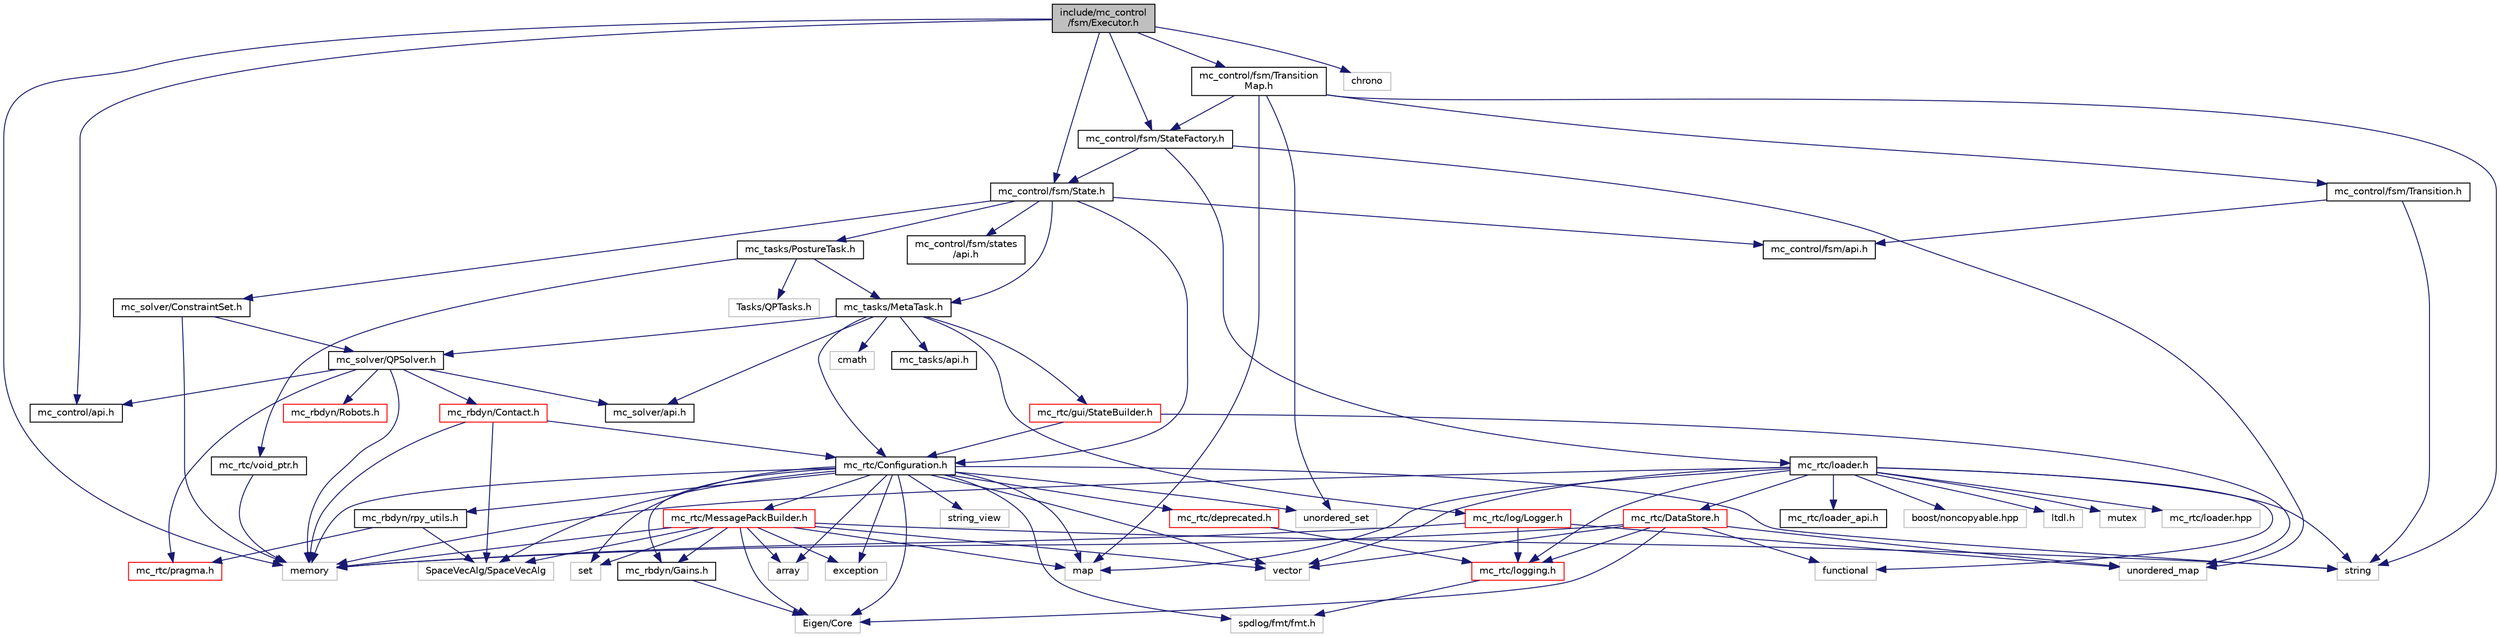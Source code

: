 digraph "include/mc_control/fsm/Executor.h"
{
 // INTERACTIVE_SVG=YES
  edge [fontname="Helvetica",fontsize="10",labelfontname="Helvetica",labelfontsize="10"];
  node [fontname="Helvetica",fontsize="10",shape=record];
  Node0 [label="include/mc_control\l/fsm/Executor.h",height=0.2,width=0.4,color="black", fillcolor="grey75", style="filled", fontcolor="black"];
  Node0 -> Node1 [color="midnightblue",fontsize="10",style="solid",fontname="Helvetica"];
  Node1 [label="mc_control/api.h",height=0.2,width=0.4,color="black", fillcolor="white", style="filled",URL="$include_2mc__control_2api_8h.html"];
  Node0 -> Node2 [color="midnightblue",fontsize="10",style="solid",fontname="Helvetica"];
  Node2 [label="mc_control/fsm/State.h",height=0.2,width=0.4,color="black", fillcolor="white", style="filled",URL="$State_8h.html"];
  Node2 -> Node3 [color="midnightblue",fontsize="10",style="solid",fontname="Helvetica"];
  Node3 [label="mc_control/fsm/api.h",height=0.2,width=0.4,color="black", fillcolor="white", style="filled",URL="$include_2mc__control_2fsm_2api_8h.html"];
  Node2 -> Node4 [color="midnightblue",fontsize="10",style="solid",fontname="Helvetica"];
  Node4 [label="mc_control/fsm/states\l/api.h",height=0.2,width=0.4,color="black", fillcolor="white", style="filled",URL="$include_2mc__control_2fsm_2states_2api_8h.html"];
  Node2 -> Node5 [color="midnightblue",fontsize="10",style="solid",fontname="Helvetica"];
  Node5 [label="mc_solver/ConstraintSet.h",height=0.2,width=0.4,color="black", fillcolor="white", style="filled",URL="$ConstraintSet_8h.html"];
  Node5 -> Node6 [color="midnightblue",fontsize="10",style="solid",fontname="Helvetica"];
  Node6 [label="mc_solver/QPSolver.h",height=0.2,width=0.4,color="black", fillcolor="white", style="filled",URL="$QPSolver_8h.html"];
  Node6 -> Node7 [color="midnightblue",fontsize="10",style="solid",fontname="Helvetica"];
  Node7 [label="mc_solver/api.h",height=0.2,width=0.4,color="black", fillcolor="white", style="filled",URL="$include_2mc__solver_2api_8h.html"];
  Node6 -> Node1 [color="midnightblue",fontsize="10",style="solid",fontname="Helvetica"];
  Node6 -> Node8 [color="midnightblue",fontsize="10",style="solid",fontname="Helvetica"];
  Node8 [label="mc_rbdyn/Contact.h",height=0.2,width=0.4,color="red", fillcolor="white", style="filled",URL="$mc__rbdyn_2Contact_8h.html"];
  Node8 -> Node10 [color="midnightblue",fontsize="10",style="solid",fontname="Helvetica"];
  Node10 [label="mc_rtc/Configuration.h",height=0.2,width=0.4,color="black", fillcolor="white", style="filled",URL="$mc__rtc_2Configuration_8h.html"];
  Node10 -> Node11 [color="midnightblue",fontsize="10",style="solid",fontname="Helvetica"];
  Node11 [label="mc_rtc/MessagePackBuilder.h",height=0.2,width=0.4,color="red", fillcolor="white", style="filled",URL="$MessagePackBuilder_8h.html"];
  Node11 -> Node13 [color="midnightblue",fontsize="10",style="solid",fontname="Helvetica"];
  Node13 [label="mc_rbdyn/Gains.h",height=0.2,width=0.4,color="black", fillcolor="white", style="filled",URL="$Gains_8h.html"];
  Node13 -> Node14 [color="midnightblue",fontsize="10",style="solid",fontname="Helvetica"];
  Node14 [label="Eigen/Core",height=0.2,width=0.4,color="grey75", fillcolor="white", style="filled"];
  Node11 -> Node15 [color="midnightblue",fontsize="10",style="solid",fontname="Helvetica"];
  Node15 [label="SpaceVecAlg/SpaceVecAlg",height=0.2,width=0.4,color="grey75", fillcolor="white", style="filled"];
  Node11 -> Node14 [color="midnightblue",fontsize="10",style="solid",fontname="Helvetica"];
  Node11 -> Node16 [color="midnightblue",fontsize="10",style="solid",fontname="Helvetica"];
  Node16 [label="array",height=0.2,width=0.4,color="grey75", fillcolor="white", style="filled"];
  Node11 -> Node17 [color="midnightblue",fontsize="10",style="solid",fontname="Helvetica"];
  Node17 [label="exception",height=0.2,width=0.4,color="grey75", fillcolor="white", style="filled"];
  Node11 -> Node18 [color="midnightblue",fontsize="10",style="solid",fontname="Helvetica"];
  Node18 [label="map",height=0.2,width=0.4,color="grey75", fillcolor="white", style="filled"];
  Node11 -> Node19 [color="midnightblue",fontsize="10",style="solid",fontname="Helvetica"];
  Node19 [label="memory",height=0.2,width=0.4,color="grey75", fillcolor="white", style="filled"];
  Node11 -> Node20 [color="midnightblue",fontsize="10",style="solid",fontname="Helvetica"];
  Node20 [label="set",height=0.2,width=0.4,color="grey75", fillcolor="white", style="filled"];
  Node11 -> Node21 [color="midnightblue",fontsize="10",style="solid",fontname="Helvetica"];
  Node21 [label="string",height=0.2,width=0.4,color="grey75", fillcolor="white", style="filled"];
  Node11 -> Node22 [color="midnightblue",fontsize="10",style="solid",fontname="Helvetica"];
  Node22 [label="vector",height=0.2,width=0.4,color="grey75", fillcolor="white", style="filled"];
  Node10 -> Node23 [color="midnightblue",fontsize="10",style="solid",fontname="Helvetica"];
  Node23 [label="mc_rtc/deprecated.h",height=0.2,width=0.4,color="red", fillcolor="white", style="filled",URL="$deprecated_8h.html"];
  Node23 -> Node24 [color="midnightblue",fontsize="10",style="solid",fontname="Helvetica"];
  Node24 [label="mc_rtc/logging.h",height=0.2,width=0.4,color="red", fillcolor="white", style="filled",URL="$logging_8h.html"];
  Node24 -> Node26 [color="midnightblue",fontsize="10",style="solid",fontname="Helvetica"];
  Node26 [label="spdlog/fmt/fmt.h",height=0.2,width=0.4,color="grey75", fillcolor="white", style="filled"];
  Node10 -> Node13 [color="midnightblue",fontsize="10",style="solid",fontname="Helvetica"];
  Node10 -> Node31 [color="midnightblue",fontsize="10",style="solid",fontname="Helvetica"];
  Node31 [label="mc_rbdyn/rpy_utils.h",height=0.2,width=0.4,color="black", fillcolor="white", style="filled",URL="$rpy__utils_8h.html"];
  Node31 -> Node32 [color="midnightblue",fontsize="10",style="solid",fontname="Helvetica"];
  Node32 [label="mc_rtc/pragma.h",height=0.2,width=0.4,color="red", fillcolor="white", style="filled",URL="$pragma_8h.html"];
  Node31 -> Node15 [color="midnightblue",fontsize="10",style="solid",fontname="Helvetica"];
  Node10 -> Node15 [color="midnightblue",fontsize="10",style="solid",fontname="Helvetica"];
  Node10 -> Node14 [color="midnightblue",fontsize="10",style="solid",fontname="Helvetica"];
  Node10 -> Node26 [color="midnightblue",fontsize="10",style="solid",fontname="Helvetica"];
  Node10 -> Node16 [color="midnightblue",fontsize="10",style="solid",fontname="Helvetica"];
  Node10 -> Node17 [color="midnightblue",fontsize="10",style="solid",fontname="Helvetica"];
  Node10 -> Node18 [color="midnightblue",fontsize="10",style="solid",fontname="Helvetica"];
  Node10 -> Node19 [color="midnightblue",fontsize="10",style="solid",fontname="Helvetica"];
  Node10 -> Node20 [color="midnightblue",fontsize="10",style="solid",fontname="Helvetica"];
  Node10 -> Node21 [color="midnightblue",fontsize="10",style="solid",fontname="Helvetica"];
  Node10 -> Node33 [color="midnightblue",fontsize="10",style="solid",fontname="Helvetica"];
  Node33 [label="string_view",height=0.2,width=0.4,color="grey75", fillcolor="white", style="filled"];
  Node10 -> Node34 [color="midnightblue",fontsize="10",style="solid",fontname="Helvetica"];
  Node34 [label="unordered_set",height=0.2,width=0.4,color="grey75", fillcolor="white", style="filled"];
  Node10 -> Node22 [color="midnightblue",fontsize="10",style="solid",fontname="Helvetica"];
  Node8 -> Node15 [color="midnightblue",fontsize="10",style="solid",fontname="Helvetica"];
  Node8 -> Node19 [color="midnightblue",fontsize="10",style="solid",fontname="Helvetica"];
  Node6 -> Node36 [color="midnightblue",fontsize="10",style="solid",fontname="Helvetica"];
  Node36 [label="mc_rbdyn/Robots.h",height=0.2,width=0.4,color="red", fillcolor="white", style="filled",URL="$Robots_8h.html"];
  Node6 -> Node32 [color="midnightblue",fontsize="10",style="solid",fontname="Helvetica"];
  Node6 -> Node19 [color="midnightblue",fontsize="10",style="solid",fontname="Helvetica"];
  Node5 -> Node19 [color="midnightblue",fontsize="10",style="solid",fontname="Helvetica"];
  Node2 -> Node74 [color="midnightblue",fontsize="10",style="solid",fontname="Helvetica"];
  Node74 [label="mc_tasks/MetaTask.h",height=0.2,width=0.4,color="black", fillcolor="white", style="filled",URL="$MetaTask_8h.html"];
  Node74 -> Node75 [color="midnightblue",fontsize="10",style="solid",fontname="Helvetica"];
  Node75 [label="mc_tasks/api.h",height=0.2,width=0.4,color="black", fillcolor="white", style="filled",URL="$include_2mc__tasks_2api_8h.html"];
  Node74 -> Node10 [color="midnightblue",fontsize="10",style="solid",fontname="Helvetica"];
  Node74 -> Node76 [color="midnightblue",fontsize="10",style="solid",fontname="Helvetica"];
  Node76 [label="mc_rtc/gui/StateBuilder.h",height=0.2,width=0.4,color="red", fillcolor="white", style="filled",URL="$StateBuilder_8h.html"];
  Node76 -> Node10 [color="midnightblue",fontsize="10",style="solid",fontname="Helvetica"];
  Node76 -> Node71 [color="midnightblue",fontsize="10",style="solid",fontname="Helvetica"];
  Node71 [label="unordered_map",height=0.2,width=0.4,color="grey75", fillcolor="white", style="filled"];
  Node74 -> Node89 [color="midnightblue",fontsize="10",style="solid",fontname="Helvetica"];
  Node89 [label="mc_rtc/log/Logger.h",height=0.2,width=0.4,color="red", fillcolor="white", style="filled",URL="$Logger_8h.html"];
  Node89 -> Node24 [color="midnightblue",fontsize="10",style="solid",fontname="Helvetica"];
  Node89 -> Node19 [color="midnightblue",fontsize="10",style="solid",fontname="Helvetica"];
  Node89 -> Node71 [color="midnightblue",fontsize="10",style="solid",fontname="Helvetica"];
  Node74 -> Node6 [color="midnightblue",fontsize="10",style="solid",fontname="Helvetica"];
  Node74 -> Node7 [color="midnightblue",fontsize="10",style="solid",fontname="Helvetica"];
  Node74 -> Node91 [color="midnightblue",fontsize="10",style="solid",fontname="Helvetica"];
  Node91 [label="cmath",height=0.2,width=0.4,color="grey75", fillcolor="white", style="filled"];
  Node2 -> Node92 [color="midnightblue",fontsize="10",style="solid",fontname="Helvetica"];
  Node92 [label="mc_tasks/PostureTask.h",height=0.2,width=0.4,color="black", fillcolor="white", style="filled",URL="$PostureTask_8h.html"];
  Node92 -> Node74 [color="midnightblue",fontsize="10",style="solid",fontname="Helvetica"];
  Node92 -> Node93 [color="midnightblue",fontsize="10",style="solid",fontname="Helvetica"];
  Node93 [label="mc_rtc/void_ptr.h",height=0.2,width=0.4,color="black", fillcolor="white", style="filled",URL="$void__ptr_8h.html"];
  Node93 -> Node19 [color="midnightblue",fontsize="10",style="solid",fontname="Helvetica"];
  Node92 -> Node94 [color="midnightblue",fontsize="10",style="solid",fontname="Helvetica"];
  Node94 [label="Tasks/QPTasks.h",height=0.2,width=0.4,color="grey75", fillcolor="white", style="filled"];
  Node2 -> Node10 [color="midnightblue",fontsize="10",style="solid",fontname="Helvetica"];
  Node0 -> Node95 [color="midnightblue",fontsize="10",style="solid",fontname="Helvetica"];
  Node95 [label="mc_control/fsm/StateFactory.h",height=0.2,width=0.4,color="black", fillcolor="white", style="filled",URL="$StateFactory_8h.html"];
  Node95 -> Node2 [color="midnightblue",fontsize="10",style="solid",fontname="Helvetica"];
  Node95 -> Node96 [color="midnightblue",fontsize="10",style="solid",fontname="Helvetica"];
  Node96 [label="mc_rtc/loader.h",height=0.2,width=0.4,color="black", fillcolor="white", style="filled",URL="$loader_8h.html",tooltip="ltdl wrapper for mc_rtc purpose "];
  Node96 -> Node97 [color="midnightblue",fontsize="10",style="solid",fontname="Helvetica"];
  Node97 [label="mc_rtc/DataStore.h",height=0.2,width=0.4,color="red", fillcolor="white", style="filled",URL="$DataStore_8h.html"];
  Node97 -> Node24 [color="midnightblue",fontsize="10",style="solid",fontname="Helvetica"];
  Node97 -> Node100 [color="midnightblue",fontsize="10",style="solid",fontname="Helvetica"];
  Node100 [label="functional",height=0.2,width=0.4,color="grey75", fillcolor="white", style="filled"];
  Node97 -> Node19 [color="midnightblue",fontsize="10",style="solid",fontname="Helvetica"];
  Node97 -> Node71 [color="midnightblue",fontsize="10",style="solid",fontname="Helvetica"];
  Node97 -> Node22 [color="midnightblue",fontsize="10",style="solid",fontname="Helvetica"];
  Node97 -> Node14 [color="midnightblue",fontsize="10",style="solid",fontname="Helvetica"];
  Node96 -> Node102 [color="midnightblue",fontsize="10",style="solid",fontname="Helvetica"];
  Node102 [label="mc_rtc/loader_api.h",height=0.2,width=0.4,color="black", fillcolor="white", style="filled",URL="$loader__api_8h.html"];
  Node96 -> Node24 [color="midnightblue",fontsize="10",style="solid",fontname="Helvetica"];
  Node96 -> Node103 [color="midnightblue",fontsize="10",style="solid",fontname="Helvetica"];
  Node103 [label="boost/noncopyable.hpp",height=0.2,width=0.4,color="grey75", fillcolor="white", style="filled"];
  Node96 -> Node104 [color="midnightblue",fontsize="10",style="solid",fontname="Helvetica"];
  Node104 [label="ltdl.h",height=0.2,width=0.4,color="grey75", fillcolor="white", style="filled"];
  Node96 -> Node100 [color="midnightblue",fontsize="10",style="solid",fontname="Helvetica"];
  Node96 -> Node18 [color="midnightblue",fontsize="10",style="solid",fontname="Helvetica"];
  Node96 -> Node19 [color="midnightblue",fontsize="10",style="solid",fontname="Helvetica"];
  Node96 -> Node105 [color="midnightblue",fontsize="10",style="solid",fontname="Helvetica"];
  Node105 [label="mutex",height=0.2,width=0.4,color="grey75", fillcolor="white", style="filled"];
  Node96 -> Node21 [color="midnightblue",fontsize="10",style="solid",fontname="Helvetica"];
  Node96 -> Node22 [color="midnightblue",fontsize="10",style="solid",fontname="Helvetica"];
  Node96 -> Node106 [color="midnightblue",fontsize="10",style="solid",fontname="Helvetica"];
  Node106 [label="mc_rtc/loader.hpp",height=0.2,width=0.4,color="grey75", fillcolor="white", style="filled"];
  Node95 -> Node71 [color="midnightblue",fontsize="10",style="solid",fontname="Helvetica"];
  Node0 -> Node107 [color="midnightblue",fontsize="10",style="solid",fontname="Helvetica"];
  Node107 [label="mc_control/fsm/Transition\lMap.h",height=0.2,width=0.4,color="black", fillcolor="white", style="filled",URL="$TransitionMap_8h.html"];
  Node107 -> Node95 [color="midnightblue",fontsize="10",style="solid",fontname="Helvetica"];
  Node107 -> Node108 [color="midnightblue",fontsize="10",style="solid",fontname="Helvetica"];
  Node108 [label="mc_control/fsm/Transition.h",height=0.2,width=0.4,color="black", fillcolor="white", style="filled",URL="$Transition_8h.html"];
  Node108 -> Node3 [color="midnightblue",fontsize="10",style="solid",fontname="Helvetica"];
  Node108 -> Node21 [color="midnightblue",fontsize="10",style="solid",fontname="Helvetica"];
  Node107 -> Node18 [color="midnightblue",fontsize="10",style="solid",fontname="Helvetica"];
  Node107 -> Node21 [color="midnightblue",fontsize="10",style="solid",fontname="Helvetica"];
  Node107 -> Node34 [color="midnightblue",fontsize="10",style="solid",fontname="Helvetica"];
  Node0 -> Node109 [color="midnightblue",fontsize="10",style="solid",fontname="Helvetica"];
  Node109 [label="chrono",height=0.2,width=0.4,color="grey75", fillcolor="white", style="filled"];
  Node0 -> Node19 [color="midnightblue",fontsize="10",style="solid",fontname="Helvetica"];
}
